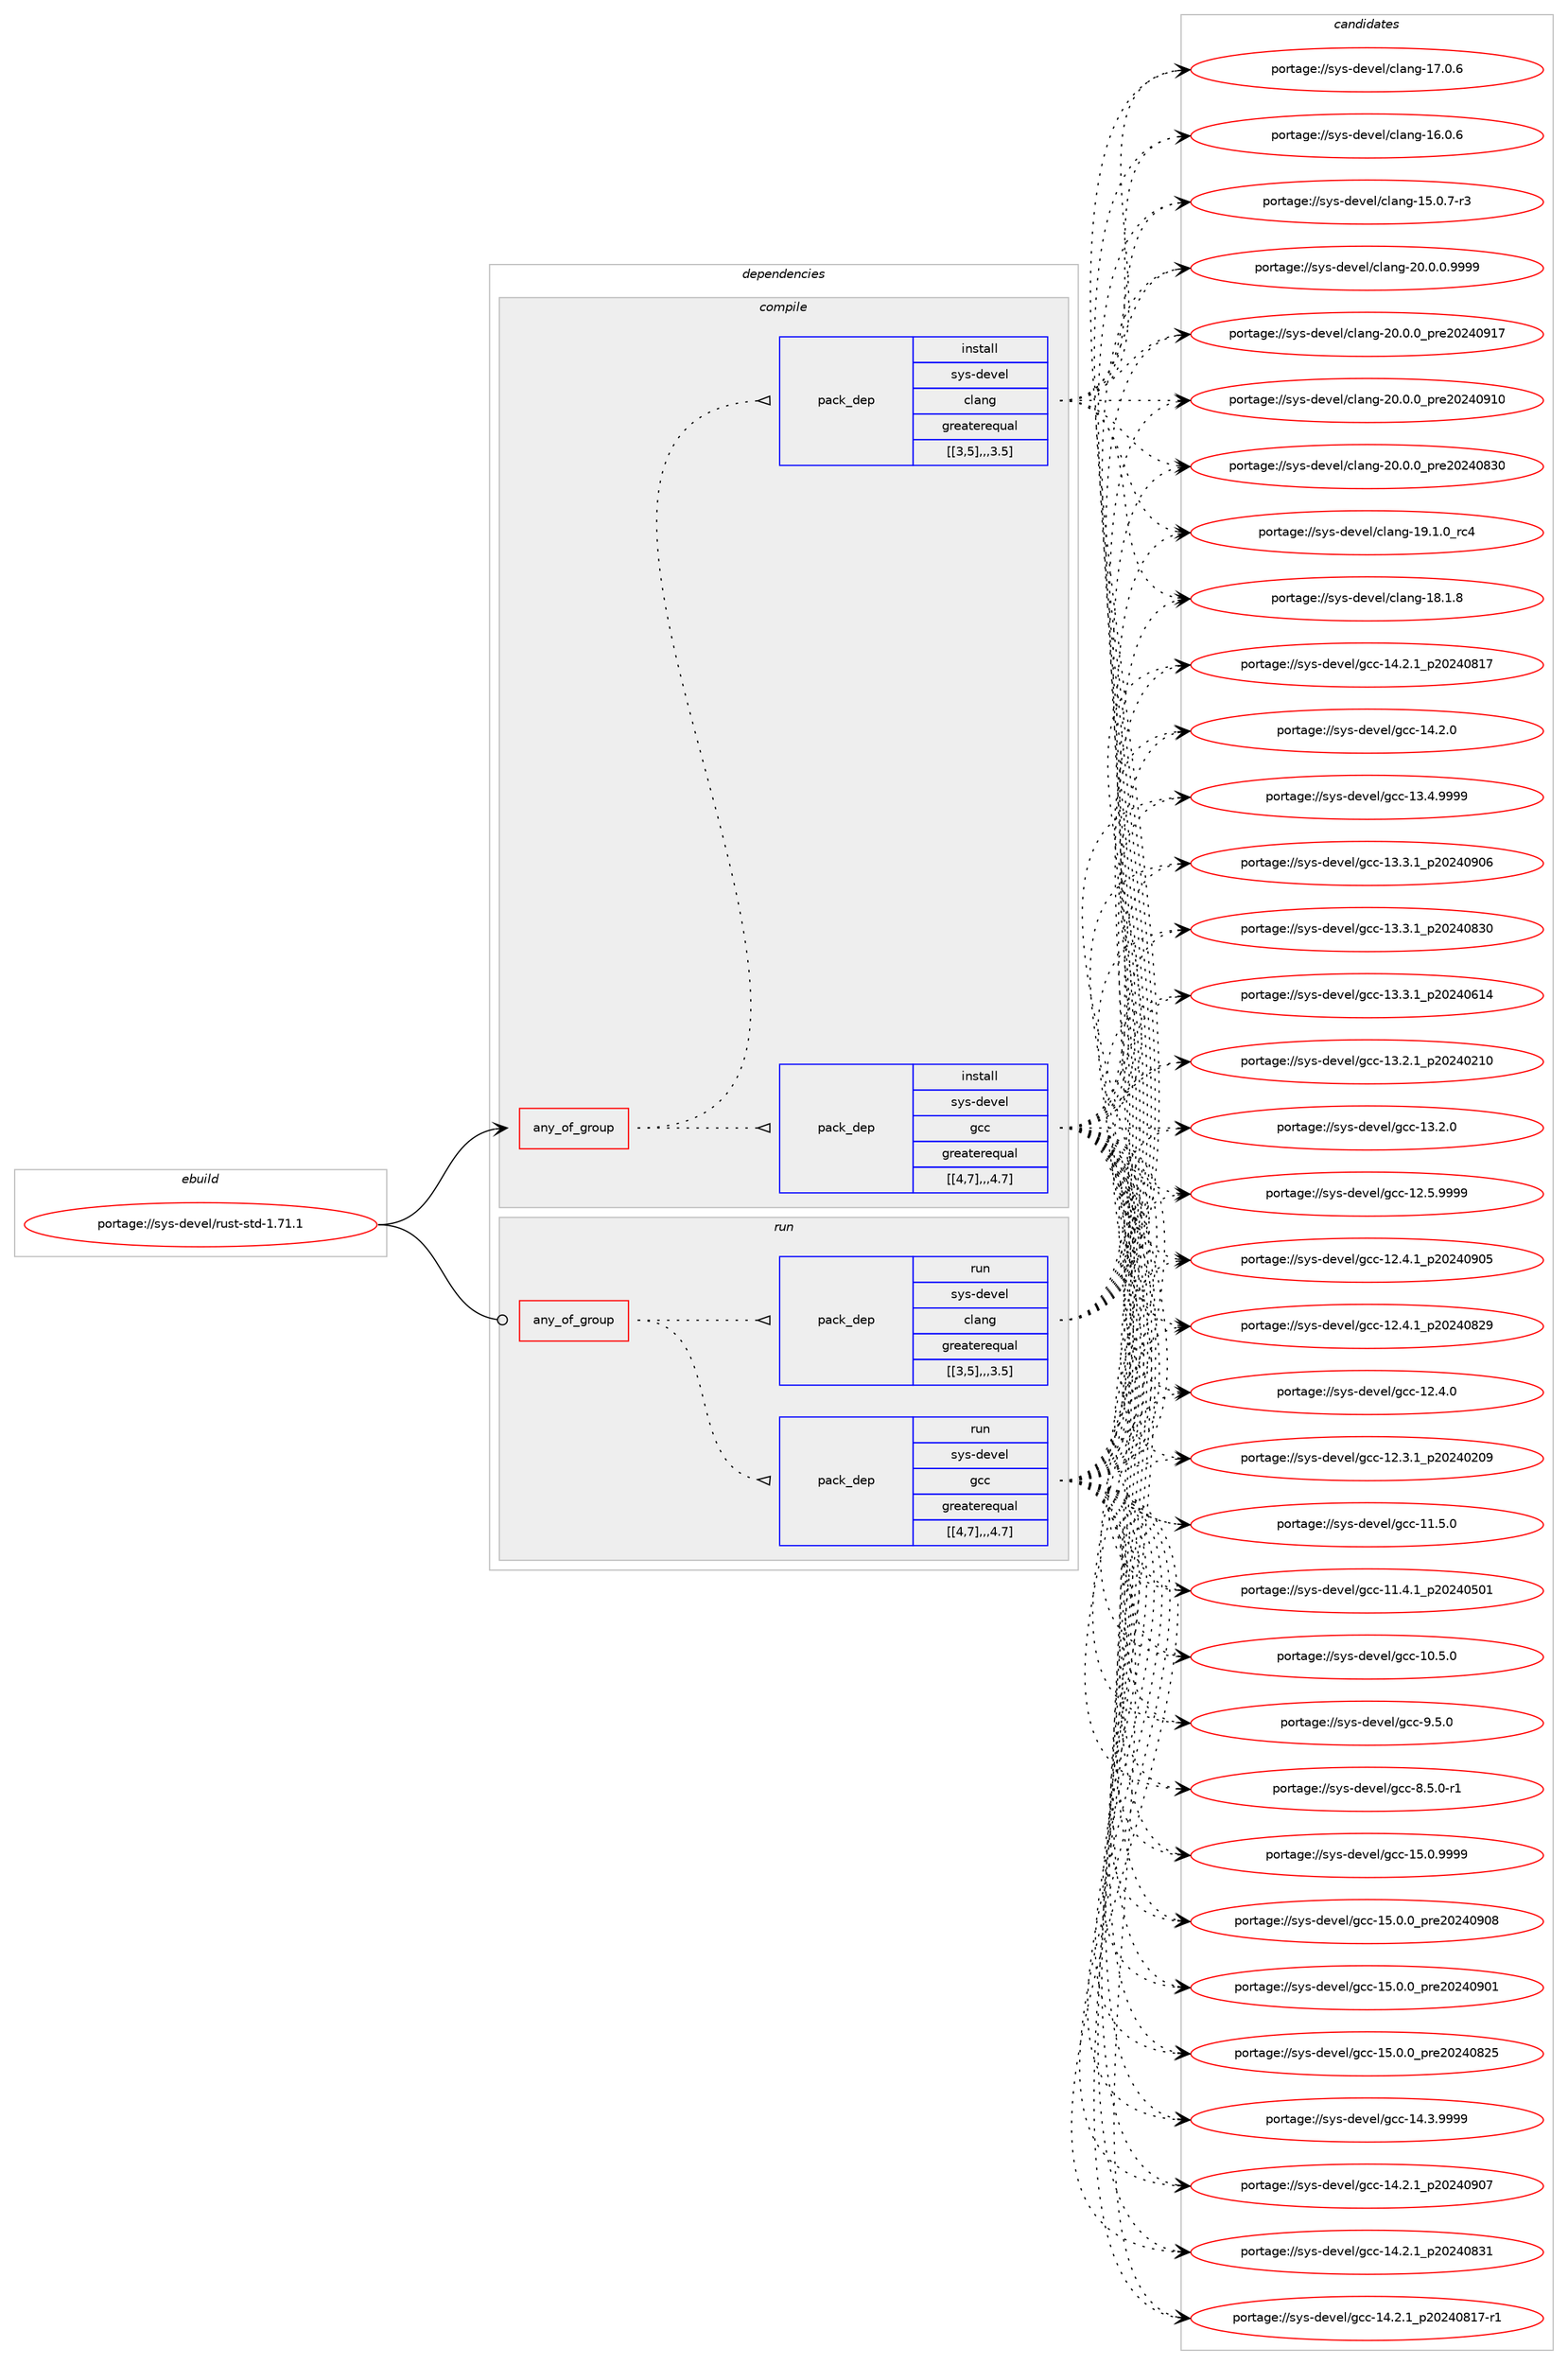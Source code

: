 digraph prolog {

# *************
# Graph options
# *************

newrank=true;
concentrate=true;
compound=true;
graph [rankdir=LR,fontname=Helvetica,fontsize=10,ranksep=1.5];#, ranksep=2.5, nodesep=0.2];
edge  [arrowhead=vee];
node  [fontname=Helvetica,fontsize=10];

# **********
# The ebuild
# **********

subgraph cluster_leftcol {
color=gray;
label=<<i>ebuild</i>>;
id [label="portage://sys-devel/rust-std-1.71.1", color=red, width=4, href="../sys-devel/rust-std-1.71.1.svg"];
}

# ****************
# The dependencies
# ****************

subgraph cluster_midcol {
color=gray;
label=<<i>dependencies</i>>;
subgraph cluster_compile {
fillcolor="#eeeeee";
style=filled;
label=<<i>compile</i>>;
subgraph any2882 {
dependency452996 [label=<<TABLE BORDER="0" CELLBORDER="1" CELLSPACING="0" CELLPADDING="4"><TR><TD CELLPADDING="10">any_of_group</TD></TR></TABLE>>, shape=none, color=red];subgraph pack329434 {
dependency452997 [label=<<TABLE BORDER="0" CELLBORDER="1" CELLSPACING="0" CELLPADDING="4" WIDTH="220"><TR><TD ROWSPAN="6" CELLPADDING="30">pack_dep</TD></TR><TR><TD WIDTH="110">install</TD></TR><TR><TD>sys-devel</TD></TR><TR><TD>gcc</TD></TR><TR><TD>greaterequal</TD></TR><TR><TD>[[4,7],,,4.7]</TD></TR></TABLE>>, shape=none, color=blue];
}
dependency452996:e -> dependency452997:w [weight=20,style="dotted",arrowhead="oinv"];
subgraph pack329435 {
dependency452998 [label=<<TABLE BORDER="0" CELLBORDER="1" CELLSPACING="0" CELLPADDING="4" WIDTH="220"><TR><TD ROWSPAN="6" CELLPADDING="30">pack_dep</TD></TR><TR><TD WIDTH="110">install</TD></TR><TR><TD>sys-devel</TD></TR><TR><TD>clang</TD></TR><TR><TD>greaterequal</TD></TR><TR><TD>[[3,5],,,3.5]</TD></TR></TABLE>>, shape=none, color=blue];
}
dependency452996:e -> dependency452998:w [weight=20,style="dotted",arrowhead="oinv"];
}
id:e -> dependency452996:w [weight=20,style="solid",arrowhead="vee"];
}
subgraph cluster_compileandrun {
fillcolor="#eeeeee";
style=filled;
label=<<i>compile and run</i>>;
}
subgraph cluster_run {
fillcolor="#eeeeee";
style=filled;
label=<<i>run</i>>;
subgraph any2883 {
dependency452999 [label=<<TABLE BORDER="0" CELLBORDER="1" CELLSPACING="0" CELLPADDING="4"><TR><TD CELLPADDING="10">any_of_group</TD></TR></TABLE>>, shape=none, color=red];subgraph pack329436 {
dependency453000 [label=<<TABLE BORDER="0" CELLBORDER="1" CELLSPACING="0" CELLPADDING="4" WIDTH="220"><TR><TD ROWSPAN="6" CELLPADDING="30">pack_dep</TD></TR><TR><TD WIDTH="110">run</TD></TR><TR><TD>sys-devel</TD></TR><TR><TD>gcc</TD></TR><TR><TD>greaterequal</TD></TR><TR><TD>[[4,7],,,4.7]</TD></TR></TABLE>>, shape=none, color=blue];
}
dependency452999:e -> dependency453000:w [weight=20,style="dotted",arrowhead="oinv"];
subgraph pack329437 {
dependency453001 [label=<<TABLE BORDER="0" CELLBORDER="1" CELLSPACING="0" CELLPADDING="4" WIDTH="220"><TR><TD ROWSPAN="6" CELLPADDING="30">pack_dep</TD></TR><TR><TD WIDTH="110">run</TD></TR><TR><TD>sys-devel</TD></TR><TR><TD>clang</TD></TR><TR><TD>greaterequal</TD></TR><TR><TD>[[3,5],,,3.5]</TD></TR></TABLE>>, shape=none, color=blue];
}
dependency452999:e -> dependency453001:w [weight=20,style="dotted",arrowhead="oinv"];
}
id:e -> dependency452999:w [weight=20,style="solid",arrowhead="odot"];
}
}

# **************
# The candidates
# **************

subgraph cluster_choices {
rank=same;
color=gray;
label=<<i>candidates</i>>;

subgraph choice329434 {
color=black;
nodesep=1;
choice1151211154510010111810110847103999945495346484657575757 [label="portage://sys-devel/gcc-15.0.9999", color=red, width=4,href="../sys-devel/gcc-15.0.9999.svg"];
choice1151211154510010111810110847103999945495346484648951121141015048505248574856 [label="portage://sys-devel/gcc-15.0.0_pre20240908", color=red, width=4,href="../sys-devel/gcc-15.0.0_pre20240908.svg"];
choice1151211154510010111810110847103999945495346484648951121141015048505248574849 [label="portage://sys-devel/gcc-15.0.0_pre20240901", color=red, width=4,href="../sys-devel/gcc-15.0.0_pre20240901.svg"];
choice1151211154510010111810110847103999945495346484648951121141015048505248565053 [label="portage://sys-devel/gcc-15.0.0_pre20240825", color=red, width=4,href="../sys-devel/gcc-15.0.0_pre20240825.svg"];
choice1151211154510010111810110847103999945495246514657575757 [label="portage://sys-devel/gcc-14.3.9999", color=red, width=4,href="../sys-devel/gcc-14.3.9999.svg"];
choice1151211154510010111810110847103999945495246504649951125048505248574855 [label="portage://sys-devel/gcc-14.2.1_p20240907", color=red, width=4,href="../sys-devel/gcc-14.2.1_p20240907.svg"];
choice1151211154510010111810110847103999945495246504649951125048505248565149 [label="portage://sys-devel/gcc-14.2.1_p20240831", color=red, width=4,href="../sys-devel/gcc-14.2.1_p20240831.svg"];
choice11512111545100101118101108471039999454952465046499511250485052485649554511449 [label="portage://sys-devel/gcc-14.2.1_p20240817-r1", color=red, width=4,href="../sys-devel/gcc-14.2.1_p20240817-r1.svg"];
choice1151211154510010111810110847103999945495246504649951125048505248564955 [label="portage://sys-devel/gcc-14.2.1_p20240817", color=red, width=4,href="../sys-devel/gcc-14.2.1_p20240817.svg"];
choice1151211154510010111810110847103999945495246504648 [label="portage://sys-devel/gcc-14.2.0", color=red, width=4,href="../sys-devel/gcc-14.2.0.svg"];
choice1151211154510010111810110847103999945495146524657575757 [label="portage://sys-devel/gcc-13.4.9999", color=red, width=4,href="../sys-devel/gcc-13.4.9999.svg"];
choice1151211154510010111810110847103999945495146514649951125048505248574854 [label="portage://sys-devel/gcc-13.3.1_p20240906", color=red, width=4,href="../sys-devel/gcc-13.3.1_p20240906.svg"];
choice1151211154510010111810110847103999945495146514649951125048505248565148 [label="portage://sys-devel/gcc-13.3.1_p20240830", color=red, width=4,href="../sys-devel/gcc-13.3.1_p20240830.svg"];
choice1151211154510010111810110847103999945495146514649951125048505248544952 [label="portage://sys-devel/gcc-13.3.1_p20240614", color=red, width=4,href="../sys-devel/gcc-13.3.1_p20240614.svg"];
choice1151211154510010111810110847103999945495146504649951125048505248504948 [label="portage://sys-devel/gcc-13.2.1_p20240210", color=red, width=4,href="../sys-devel/gcc-13.2.1_p20240210.svg"];
choice1151211154510010111810110847103999945495146504648 [label="portage://sys-devel/gcc-13.2.0", color=red, width=4,href="../sys-devel/gcc-13.2.0.svg"];
choice1151211154510010111810110847103999945495046534657575757 [label="portage://sys-devel/gcc-12.5.9999", color=red, width=4,href="../sys-devel/gcc-12.5.9999.svg"];
choice1151211154510010111810110847103999945495046524649951125048505248574853 [label="portage://sys-devel/gcc-12.4.1_p20240905", color=red, width=4,href="../sys-devel/gcc-12.4.1_p20240905.svg"];
choice1151211154510010111810110847103999945495046524649951125048505248565057 [label="portage://sys-devel/gcc-12.4.1_p20240829", color=red, width=4,href="../sys-devel/gcc-12.4.1_p20240829.svg"];
choice1151211154510010111810110847103999945495046524648 [label="portage://sys-devel/gcc-12.4.0", color=red, width=4,href="../sys-devel/gcc-12.4.0.svg"];
choice1151211154510010111810110847103999945495046514649951125048505248504857 [label="portage://sys-devel/gcc-12.3.1_p20240209", color=red, width=4,href="../sys-devel/gcc-12.3.1_p20240209.svg"];
choice1151211154510010111810110847103999945494946534648 [label="portage://sys-devel/gcc-11.5.0", color=red, width=4,href="../sys-devel/gcc-11.5.0.svg"];
choice1151211154510010111810110847103999945494946524649951125048505248534849 [label="portage://sys-devel/gcc-11.4.1_p20240501", color=red, width=4,href="../sys-devel/gcc-11.4.1_p20240501.svg"];
choice1151211154510010111810110847103999945494846534648 [label="portage://sys-devel/gcc-10.5.0", color=red, width=4,href="../sys-devel/gcc-10.5.0.svg"];
choice11512111545100101118101108471039999455746534648 [label="portage://sys-devel/gcc-9.5.0", color=red, width=4,href="../sys-devel/gcc-9.5.0.svg"];
choice115121115451001011181011084710399994556465346484511449 [label="portage://sys-devel/gcc-8.5.0-r1", color=red, width=4,href="../sys-devel/gcc-8.5.0-r1.svg"];
dependency452997:e -> choice1151211154510010111810110847103999945495346484657575757:w [style=dotted,weight="100"];
dependency452997:e -> choice1151211154510010111810110847103999945495346484648951121141015048505248574856:w [style=dotted,weight="100"];
dependency452997:e -> choice1151211154510010111810110847103999945495346484648951121141015048505248574849:w [style=dotted,weight="100"];
dependency452997:e -> choice1151211154510010111810110847103999945495346484648951121141015048505248565053:w [style=dotted,weight="100"];
dependency452997:e -> choice1151211154510010111810110847103999945495246514657575757:w [style=dotted,weight="100"];
dependency452997:e -> choice1151211154510010111810110847103999945495246504649951125048505248574855:w [style=dotted,weight="100"];
dependency452997:e -> choice1151211154510010111810110847103999945495246504649951125048505248565149:w [style=dotted,weight="100"];
dependency452997:e -> choice11512111545100101118101108471039999454952465046499511250485052485649554511449:w [style=dotted,weight="100"];
dependency452997:e -> choice1151211154510010111810110847103999945495246504649951125048505248564955:w [style=dotted,weight="100"];
dependency452997:e -> choice1151211154510010111810110847103999945495246504648:w [style=dotted,weight="100"];
dependency452997:e -> choice1151211154510010111810110847103999945495146524657575757:w [style=dotted,weight="100"];
dependency452997:e -> choice1151211154510010111810110847103999945495146514649951125048505248574854:w [style=dotted,weight="100"];
dependency452997:e -> choice1151211154510010111810110847103999945495146514649951125048505248565148:w [style=dotted,weight="100"];
dependency452997:e -> choice1151211154510010111810110847103999945495146514649951125048505248544952:w [style=dotted,weight="100"];
dependency452997:e -> choice1151211154510010111810110847103999945495146504649951125048505248504948:w [style=dotted,weight="100"];
dependency452997:e -> choice1151211154510010111810110847103999945495146504648:w [style=dotted,weight="100"];
dependency452997:e -> choice1151211154510010111810110847103999945495046534657575757:w [style=dotted,weight="100"];
dependency452997:e -> choice1151211154510010111810110847103999945495046524649951125048505248574853:w [style=dotted,weight="100"];
dependency452997:e -> choice1151211154510010111810110847103999945495046524649951125048505248565057:w [style=dotted,weight="100"];
dependency452997:e -> choice1151211154510010111810110847103999945495046524648:w [style=dotted,weight="100"];
dependency452997:e -> choice1151211154510010111810110847103999945495046514649951125048505248504857:w [style=dotted,weight="100"];
dependency452997:e -> choice1151211154510010111810110847103999945494946534648:w [style=dotted,weight="100"];
dependency452997:e -> choice1151211154510010111810110847103999945494946524649951125048505248534849:w [style=dotted,weight="100"];
dependency452997:e -> choice1151211154510010111810110847103999945494846534648:w [style=dotted,weight="100"];
dependency452997:e -> choice11512111545100101118101108471039999455746534648:w [style=dotted,weight="100"];
dependency452997:e -> choice115121115451001011181011084710399994556465346484511449:w [style=dotted,weight="100"];
}
subgraph choice329435 {
color=black;
nodesep=1;
choice11512111545100101118101108479910897110103455048464846484657575757 [label="portage://sys-devel/clang-20.0.0.9999", color=red, width=4,href="../sys-devel/clang-20.0.0.9999.svg"];
choice1151211154510010111810110847991089711010345504846484648951121141015048505248574955 [label="portage://sys-devel/clang-20.0.0_pre20240917", color=red, width=4,href="../sys-devel/clang-20.0.0_pre20240917.svg"];
choice1151211154510010111810110847991089711010345504846484648951121141015048505248574948 [label="portage://sys-devel/clang-20.0.0_pre20240910", color=red, width=4,href="../sys-devel/clang-20.0.0_pre20240910.svg"];
choice1151211154510010111810110847991089711010345504846484648951121141015048505248565148 [label="portage://sys-devel/clang-20.0.0_pre20240830", color=red, width=4,href="../sys-devel/clang-20.0.0_pre20240830.svg"];
choice1151211154510010111810110847991089711010345495746494648951149952 [label="portage://sys-devel/clang-19.1.0_rc4", color=red, width=4,href="../sys-devel/clang-19.1.0_rc4.svg"];
choice1151211154510010111810110847991089711010345495646494656 [label="portage://sys-devel/clang-18.1.8", color=red, width=4,href="../sys-devel/clang-18.1.8.svg"];
choice1151211154510010111810110847991089711010345495546484654 [label="portage://sys-devel/clang-17.0.6", color=red, width=4,href="../sys-devel/clang-17.0.6.svg"];
choice1151211154510010111810110847991089711010345495446484654 [label="portage://sys-devel/clang-16.0.6", color=red, width=4,href="../sys-devel/clang-16.0.6.svg"];
choice11512111545100101118101108479910897110103454953464846554511451 [label="portage://sys-devel/clang-15.0.7-r3", color=red, width=4,href="../sys-devel/clang-15.0.7-r3.svg"];
dependency452998:e -> choice11512111545100101118101108479910897110103455048464846484657575757:w [style=dotted,weight="100"];
dependency452998:e -> choice1151211154510010111810110847991089711010345504846484648951121141015048505248574955:w [style=dotted,weight="100"];
dependency452998:e -> choice1151211154510010111810110847991089711010345504846484648951121141015048505248574948:w [style=dotted,weight="100"];
dependency452998:e -> choice1151211154510010111810110847991089711010345504846484648951121141015048505248565148:w [style=dotted,weight="100"];
dependency452998:e -> choice1151211154510010111810110847991089711010345495746494648951149952:w [style=dotted,weight="100"];
dependency452998:e -> choice1151211154510010111810110847991089711010345495646494656:w [style=dotted,weight="100"];
dependency452998:e -> choice1151211154510010111810110847991089711010345495546484654:w [style=dotted,weight="100"];
dependency452998:e -> choice1151211154510010111810110847991089711010345495446484654:w [style=dotted,weight="100"];
dependency452998:e -> choice11512111545100101118101108479910897110103454953464846554511451:w [style=dotted,weight="100"];
}
subgraph choice329436 {
color=black;
nodesep=1;
choice1151211154510010111810110847103999945495346484657575757 [label="portage://sys-devel/gcc-15.0.9999", color=red, width=4,href="../sys-devel/gcc-15.0.9999.svg"];
choice1151211154510010111810110847103999945495346484648951121141015048505248574856 [label="portage://sys-devel/gcc-15.0.0_pre20240908", color=red, width=4,href="../sys-devel/gcc-15.0.0_pre20240908.svg"];
choice1151211154510010111810110847103999945495346484648951121141015048505248574849 [label="portage://sys-devel/gcc-15.0.0_pre20240901", color=red, width=4,href="../sys-devel/gcc-15.0.0_pre20240901.svg"];
choice1151211154510010111810110847103999945495346484648951121141015048505248565053 [label="portage://sys-devel/gcc-15.0.0_pre20240825", color=red, width=4,href="../sys-devel/gcc-15.0.0_pre20240825.svg"];
choice1151211154510010111810110847103999945495246514657575757 [label="portage://sys-devel/gcc-14.3.9999", color=red, width=4,href="../sys-devel/gcc-14.3.9999.svg"];
choice1151211154510010111810110847103999945495246504649951125048505248574855 [label="portage://sys-devel/gcc-14.2.1_p20240907", color=red, width=4,href="../sys-devel/gcc-14.2.1_p20240907.svg"];
choice1151211154510010111810110847103999945495246504649951125048505248565149 [label="portage://sys-devel/gcc-14.2.1_p20240831", color=red, width=4,href="../sys-devel/gcc-14.2.1_p20240831.svg"];
choice11512111545100101118101108471039999454952465046499511250485052485649554511449 [label="portage://sys-devel/gcc-14.2.1_p20240817-r1", color=red, width=4,href="../sys-devel/gcc-14.2.1_p20240817-r1.svg"];
choice1151211154510010111810110847103999945495246504649951125048505248564955 [label="portage://sys-devel/gcc-14.2.1_p20240817", color=red, width=4,href="../sys-devel/gcc-14.2.1_p20240817.svg"];
choice1151211154510010111810110847103999945495246504648 [label="portage://sys-devel/gcc-14.2.0", color=red, width=4,href="../sys-devel/gcc-14.2.0.svg"];
choice1151211154510010111810110847103999945495146524657575757 [label="portage://sys-devel/gcc-13.4.9999", color=red, width=4,href="../sys-devel/gcc-13.4.9999.svg"];
choice1151211154510010111810110847103999945495146514649951125048505248574854 [label="portage://sys-devel/gcc-13.3.1_p20240906", color=red, width=4,href="../sys-devel/gcc-13.3.1_p20240906.svg"];
choice1151211154510010111810110847103999945495146514649951125048505248565148 [label="portage://sys-devel/gcc-13.3.1_p20240830", color=red, width=4,href="../sys-devel/gcc-13.3.1_p20240830.svg"];
choice1151211154510010111810110847103999945495146514649951125048505248544952 [label="portage://sys-devel/gcc-13.3.1_p20240614", color=red, width=4,href="../sys-devel/gcc-13.3.1_p20240614.svg"];
choice1151211154510010111810110847103999945495146504649951125048505248504948 [label="portage://sys-devel/gcc-13.2.1_p20240210", color=red, width=4,href="../sys-devel/gcc-13.2.1_p20240210.svg"];
choice1151211154510010111810110847103999945495146504648 [label="portage://sys-devel/gcc-13.2.0", color=red, width=4,href="../sys-devel/gcc-13.2.0.svg"];
choice1151211154510010111810110847103999945495046534657575757 [label="portage://sys-devel/gcc-12.5.9999", color=red, width=4,href="../sys-devel/gcc-12.5.9999.svg"];
choice1151211154510010111810110847103999945495046524649951125048505248574853 [label="portage://sys-devel/gcc-12.4.1_p20240905", color=red, width=4,href="../sys-devel/gcc-12.4.1_p20240905.svg"];
choice1151211154510010111810110847103999945495046524649951125048505248565057 [label="portage://sys-devel/gcc-12.4.1_p20240829", color=red, width=4,href="../sys-devel/gcc-12.4.1_p20240829.svg"];
choice1151211154510010111810110847103999945495046524648 [label="portage://sys-devel/gcc-12.4.0", color=red, width=4,href="../sys-devel/gcc-12.4.0.svg"];
choice1151211154510010111810110847103999945495046514649951125048505248504857 [label="portage://sys-devel/gcc-12.3.1_p20240209", color=red, width=4,href="../sys-devel/gcc-12.3.1_p20240209.svg"];
choice1151211154510010111810110847103999945494946534648 [label="portage://sys-devel/gcc-11.5.0", color=red, width=4,href="../sys-devel/gcc-11.5.0.svg"];
choice1151211154510010111810110847103999945494946524649951125048505248534849 [label="portage://sys-devel/gcc-11.4.1_p20240501", color=red, width=4,href="../sys-devel/gcc-11.4.1_p20240501.svg"];
choice1151211154510010111810110847103999945494846534648 [label="portage://sys-devel/gcc-10.5.0", color=red, width=4,href="../sys-devel/gcc-10.5.0.svg"];
choice11512111545100101118101108471039999455746534648 [label="portage://sys-devel/gcc-9.5.0", color=red, width=4,href="../sys-devel/gcc-9.5.0.svg"];
choice115121115451001011181011084710399994556465346484511449 [label="portage://sys-devel/gcc-8.5.0-r1", color=red, width=4,href="../sys-devel/gcc-8.5.0-r1.svg"];
dependency453000:e -> choice1151211154510010111810110847103999945495346484657575757:w [style=dotted,weight="100"];
dependency453000:e -> choice1151211154510010111810110847103999945495346484648951121141015048505248574856:w [style=dotted,weight="100"];
dependency453000:e -> choice1151211154510010111810110847103999945495346484648951121141015048505248574849:w [style=dotted,weight="100"];
dependency453000:e -> choice1151211154510010111810110847103999945495346484648951121141015048505248565053:w [style=dotted,weight="100"];
dependency453000:e -> choice1151211154510010111810110847103999945495246514657575757:w [style=dotted,weight="100"];
dependency453000:e -> choice1151211154510010111810110847103999945495246504649951125048505248574855:w [style=dotted,weight="100"];
dependency453000:e -> choice1151211154510010111810110847103999945495246504649951125048505248565149:w [style=dotted,weight="100"];
dependency453000:e -> choice11512111545100101118101108471039999454952465046499511250485052485649554511449:w [style=dotted,weight="100"];
dependency453000:e -> choice1151211154510010111810110847103999945495246504649951125048505248564955:w [style=dotted,weight="100"];
dependency453000:e -> choice1151211154510010111810110847103999945495246504648:w [style=dotted,weight="100"];
dependency453000:e -> choice1151211154510010111810110847103999945495146524657575757:w [style=dotted,weight="100"];
dependency453000:e -> choice1151211154510010111810110847103999945495146514649951125048505248574854:w [style=dotted,weight="100"];
dependency453000:e -> choice1151211154510010111810110847103999945495146514649951125048505248565148:w [style=dotted,weight="100"];
dependency453000:e -> choice1151211154510010111810110847103999945495146514649951125048505248544952:w [style=dotted,weight="100"];
dependency453000:e -> choice1151211154510010111810110847103999945495146504649951125048505248504948:w [style=dotted,weight="100"];
dependency453000:e -> choice1151211154510010111810110847103999945495146504648:w [style=dotted,weight="100"];
dependency453000:e -> choice1151211154510010111810110847103999945495046534657575757:w [style=dotted,weight="100"];
dependency453000:e -> choice1151211154510010111810110847103999945495046524649951125048505248574853:w [style=dotted,weight="100"];
dependency453000:e -> choice1151211154510010111810110847103999945495046524649951125048505248565057:w [style=dotted,weight="100"];
dependency453000:e -> choice1151211154510010111810110847103999945495046524648:w [style=dotted,weight="100"];
dependency453000:e -> choice1151211154510010111810110847103999945495046514649951125048505248504857:w [style=dotted,weight="100"];
dependency453000:e -> choice1151211154510010111810110847103999945494946534648:w [style=dotted,weight="100"];
dependency453000:e -> choice1151211154510010111810110847103999945494946524649951125048505248534849:w [style=dotted,weight="100"];
dependency453000:e -> choice1151211154510010111810110847103999945494846534648:w [style=dotted,weight="100"];
dependency453000:e -> choice11512111545100101118101108471039999455746534648:w [style=dotted,weight="100"];
dependency453000:e -> choice115121115451001011181011084710399994556465346484511449:w [style=dotted,weight="100"];
}
subgraph choice329437 {
color=black;
nodesep=1;
choice11512111545100101118101108479910897110103455048464846484657575757 [label="portage://sys-devel/clang-20.0.0.9999", color=red, width=4,href="../sys-devel/clang-20.0.0.9999.svg"];
choice1151211154510010111810110847991089711010345504846484648951121141015048505248574955 [label="portage://sys-devel/clang-20.0.0_pre20240917", color=red, width=4,href="../sys-devel/clang-20.0.0_pre20240917.svg"];
choice1151211154510010111810110847991089711010345504846484648951121141015048505248574948 [label="portage://sys-devel/clang-20.0.0_pre20240910", color=red, width=4,href="../sys-devel/clang-20.0.0_pre20240910.svg"];
choice1151211154510010111810110847991089711010345504846484648951121141015048505248565148 [label="portage://sys-devel/clang-20.0.0_pre20240830", color=red, width=4,href="../sys-devel/clang-20.0.0_pre20240830.svg"];
choice1151211154510010111810110847991089711010345495746494648951149952 [label="portage://sys-devel/clang-19.1.0_rc4", color=red, width=4,href="../sys-devel/clang-19.1.0_rc4.svg"];
choice1151211154510010111810110847991089711010345495646494656 [label="portage://sys-devel/clang-18.1.8", color=red, width=4,href="../sys-devel/clang-18.1.8.svg"];
choice1151211154510010111810110847991089711010345495546484654 [label="portage://sys-devel/clang-17.0.6", color=red, width=4,href="../sys-devel/clang-17.0.6.svg"];
choice1151211154510010111810110847991089711010345495446484654 [label="portage://sys-devel/clang-16.0.6", color=red, width=4,href="../sys-devel/clang-16.0.6.svg"];
choice11512111545100101118101108479910897110103454953464846554511451 [label="portage://sys-devel/clang-15.0.7-r3", color=red, width=4,href="../sys-devel/clang-15.0.7-r3.svg"];
dependency453001:e -> choice11512111545100101118101108479910897110103455048464846484657575757:w [style=dotted,weight="100"];
dependency453001:e -> choice1151211154510010111810110847991089711010345504846484648951121141015048505248574955:w [style=dotted,weight="100"];
dependency453001:e -> choice1151211154510010111810110847991089711010345504846484648951121141015048505248574948:w [style=dotted,weight="100"];
dependency453001:e -> choice1151211154510010111810110847991089711010345504846484648951121141015048505248565148:w [style=dotted,weight="100"];
dependency453001:e -> choice1151211154510010111810110847991089711010345495746494648951149952:w [style=dotted,weight="100"];
dependency453001:e -> choice1151211154510010111810110847991089711010345495646494656:w [style=dotted,weight="100"];
dependency453001:e -> choice1151211154510010111810110847991089711010345495546484654:w [style=dotted,weight="100"];
dependency453001:e -> choice1151211154510010111810110847991089711010345495446484654:w [style=dotted,weight="100"];
dependency453001:e -> choice11512111545100101118101108479910897110103454953464846554511451:w [style=dotted,weight="100"];
}
}

}
